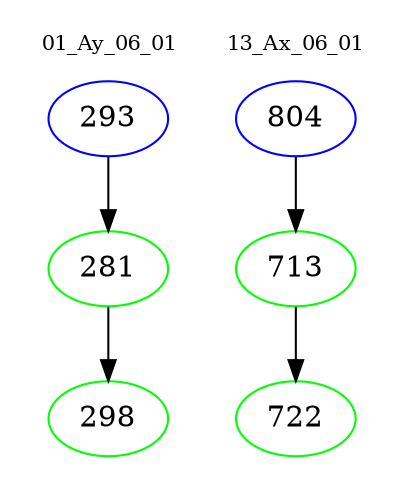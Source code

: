 digraph{
subgraph cluster_0 {
color = white
label = "01_Ay_06_01";
fontsize=10;
T0_293 [label="293", color="blue"]
T0_293 -> T0_281 [color="black"]
T0_281 [label="281", color="green"]
T0_281 -> T0_298 [color="black"]
T0_298 [label="298", color="green"]
}
subgraph cluster_1 {
color = white
label = "13_Ax_06_01";
fontsize=10;
T1_804 [label="804", color="blue"]
T1_804 -> T1_713 [color="black"]
T1_713 [label="713", color="green"]
T1_713 -> T1_722 [color="black"]
T1_722 [label="722", color="green"]
}
}
